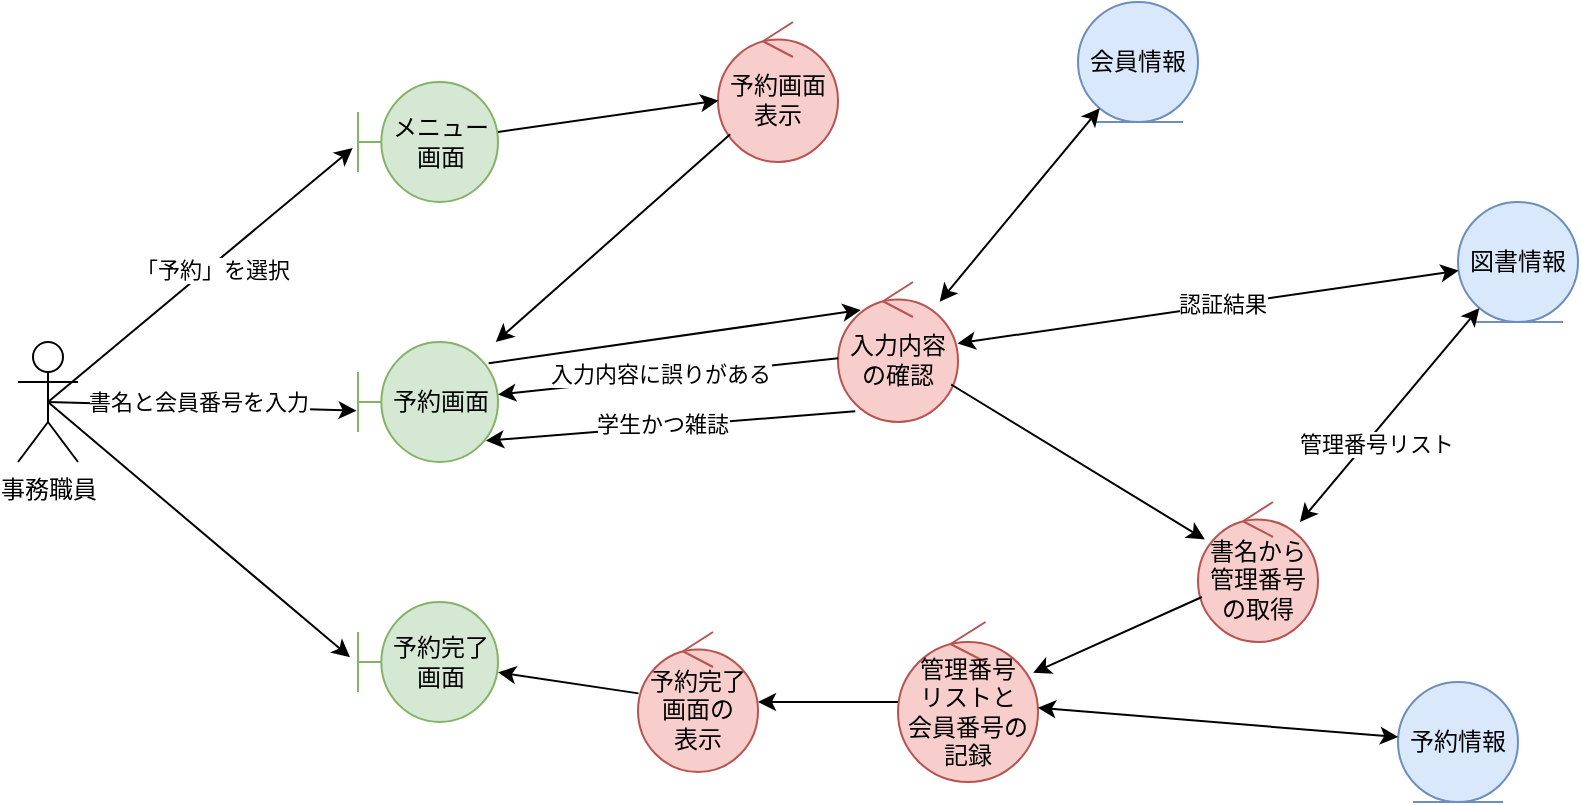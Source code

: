 <mxfile>
    <diagram name="ページ1" id="7qCAoNPdHg6Iw15WoQ4G">
        <mxGraphModel dx="370" dy="419" grid="1" gridSize="10" guides="1" tooltips="1" connect="1" arrows="1" fold="1" page="1" pageScale="1" pageWidth="1600" pageHeight="1200" math="0" shadow="0">
            <root>
                <mxCell id="0"/>
                <mxCell id="1" parent="0"/>
                <mxCell id="9KarxLcBfVKdfETgZZcN-1" value="事務職員" style="shape=umlActor;verticalLabelPosition=bottom;verticalAlign=top;html=1;" parent="1" vertex="1">
                    <mxGeometry x="110" y="570" width="30" height="60" as="geometry"/>
                </mxCell>
                <mxCell id="9KarxLcBfVKdfETgZZcN-2" value="メニュー&lt;br&gt;画面" style="shape=umlBoundary;whiteSpace=wrap;html=1;fillColor=#d5e8d4;strokeColor=#82b366;" parent="1" vertex="1">
                    <mxGeometry x="280" y="440" width="70" height="60" as="geometry"/>
                </mxCell>
                <mxCell id="9KarxLcBfVKdfETgZZcN-3" value="予約画面" style="shape=umlBoundary;whiteSpace=wrap;html=1;fillColor=#d5e8d4;strokeColor=#82b366;" parent="1" vertex="1">
                    <mxGeometry x="280" y="570" width="70" height="60" as="geometry"/>
                </mxCell>
                <mxCell id="9KarxLcBfVKdfETgZZcN-4" value="予約完了画面" style="shape=umlBoundary;whiteSpace=wrap;html=1;fillColor=#d5e8d4;strokeColor=#82b366;" parent="1" vertex="1">
                    <mxGeometry x="280" y="700" width="70" height="60" as="geometry"/>
                </mxCell>
                <mxCell id="9KarxLcBfVKdfETgZZcN-5" value="予約画面&lt;br&gt;表示" style="ellipse;shape=umlControl;whiteSpace=wrap;html=1;fillColor=#f8cecc;strokeColor=#b85450;" parent="1" vertex="1">
                    <mxGeometry x="460" y="410" width="60" height="70" as="geometry"/>
                </mxCell>
                <mxCell id="9KarxLcBfVKdfETgZZcN-7" value="入力内容の確認" style="ellipse;shape=umlControl;whiteSpace=wrap;html=1;fillColor=#f8cecc;strokeColor=#b85450;" parent="1" vertex="1">
                    <mxGeometry x="520" y="540" width="60" height="70" as="geometry"/>
                </mxCell>
                <mxCell id="9KarxLcBfVKdfETgZZcN-8" value="書名から管理番号の取得" style="ellipse;shape=umlControl;whiteSpace=wrap;html=1;fillColor=#f8cecc;strokeColor=#b85450;" parent="1" vertex="1">
                    <mxGeometry x="700" y="650" width="60" height="70" as="geometry"/>
                </mxCell>
                <mxCell id="9KarxLcBfVKdfETgZZcN-9" value="管理番号&lt;br&gt;リストと&lt;br&gt;会員番号の記録" style="ellipse;shape=umlControl;whiteSpace=wrap;html=1;fillColor=#f8cecc;strokeColor=#b85450;" parent="1" vertex="1">
                    <mxGeometry x="550" y="710" width="70" height="80" as="geometry"/>
                </mxCell>
                <mxCell id="9KarxLcBfVKdfETgZZcN-10" value="会員情報" style="ellipse;shape=umlEntity;whiteSpace=wrap;html=1;fillColor=#dae8fc;strokeColor=#6c8ebf;" parent="1" vertex="1">
                    <mxGeometry x="640" y="400" width="60" height="60" as="geometry"/>
                </mxCell>
                <mxCell id="9KarxLcBfVKdfETgZZcN-11" value="予約情報" style="ellipse;shape=umlEntity;whiteSpace=wrap;html=1;fillColor=#dae8fc;strokeColor=#6c8ebf;" parent="1" vertex="1">
                    <mxGeometry x="800" y="740" width="60" height="60" as="geometry"/>
                </mxCell>
                <mxCell id="9KarxLcBfVKdfETgZZcN-12" value="図書情報" style="ellipse;shape=umlEntity;whiteSpace=wrap;html=1;fillColor=#dae8fc;strokeColor=#6c8ebf;" parent="1" vertex="1">
                    <mxGeometry x="830" y="500" width="60" height="60" as="geometry"/>
                </mxCell>
                <mxCell id="9KarxLcBfVKdfETgZZcN-13" value="" style="endArrow=classic;html=1;rounded=0;exitX=0.5;exitY=0.5;exitDx=0;exitDy=0;exitPerimeter=0;entryX=-0.038;entryY=0.55;entryDx=0;entryDy=0;entryPerimeter=0;" parent="1" source="9KarxLcBfVKdfETgZZcN-1" target="9KarxLcBfVKdfETgZZcN-2" edge="1">
                    <mxGeometry width="50" height="50" relative="1" as="geometry">
                        <mxPoint x="270" y="630" as="sourcePoint"/>
                        <mxPoint x="320" y="580" as="targetPoint"/>
                    </mxGeometry>
                </mxCell>
                <mxCell id="Ngilx8ORFBqQt-E-GoSB-1" value="「予約」を選択" style="edgeLabel;html=1;align=center;verticalAlign=middle;resizable=0;points=[];" parent="9KarxLcBfVKdfETgZZcN-13" vertex="1" connectable="0">
                    <mxGeometry x="0.057" y="-1" relative="1" as="geometry">
                        <mxPoint as="offset"/>
                    </mxGeometry>
                </mxCell>
                <mxCell id="9KarxLcBfVKdfETgZZcN-14" value="" style="endArrow=classic;html=1;rounded=0;exitX=0.5;exitY=0.5;exitDx=0;exitDy=0;exitPerimeter=0;entryX=-0.01;entryY=0.572;entryDx=0;entryDy=0;entryPerimeter=0;align=left;verticalAlign=top;" parent="1" source="9KarxLcBfVKdfETgZZcN-1" target="9KarxLcBfVKdfETgZZcN-3" edge="1">
                    <mxGeometry width="50" height="50" relative="1" as="geometry">
                        <mxPoint x="250" y="717" as="sourcePoint"/>
                        <mxPoint x="322" y="600" as="targetPoint"/>
                    </mxGeometry>
                </mxCell>
                <mxCell id="Ngilx8ORFBqQt-E-GoSB-2" value="書名と会員番号を入力" style="edgeLabel;html=1;align=center;verticalAlign=middle;resizable=0;points=[];" parent="9KarxLcBfVKdfETgZZcN-14" vertex="1" connectable="0">
                    <mxGeometry x="0.415" y="4" relative="1" as="geometry">
                        <mxPoint x="-34" y="1" as="offset"/>
                    </mxGeometry>
                </mxCell>
                <mxCell id="9KarxLcBfVKdfETgZZcN-15" value="" style="endArrow=classic;html=1;rounded=0;exitX=0.5;exitY=0.5;exitDx=0;exitDy=0;exitPerimeter=0;entryX=-0.057;entryY=0.461;entryDx=0;entryDy=0;entryPerimeter=0;" parent="1" source="9KarxLcBfVKdfETgZZcN-1" target="9KarxLcBfVKdfETgZZcN-4" edge="1">
                    <mxGeometry width="50" height="50" relative="1" as="geometry">
                        <mxPoint x="250" y="660" as="sourcePoint"/>
                        <mxPoint x="324" y="674" as="targetPoint"/>
                    </mxGeometry>
                </mxCell>
                <mxCell id="9KarxLcBfVKdfETgZZcN-16" value="" style="endArrow=classic;html=1;rounded=0;" parent="1" source="9KarxLcBfVKdfETgZZcN-2" target="9KarxLcBfVKdfETgZZcN-5" edge="1">
                    <mxGeometry width="50" height="50" relative="1" as="geometry">
                        <mxPoint x="360" y="620" as="sourcePoint"/>
                        <mxPoint x="410" y="570" as="targetPoint"/>
                    </mxGeometry>
                </mxCell>
                <mxCell id="9KarxLcBfVKdfETgZZcN-17" value="" style="endArrow=classic;html=1;rounded=0;" parent="1" source="9KarxLcBfVKdfETgZZcN-5" target="9KarxLcBfVKdfETgZZcN-3" edge="1">
                    <mxGeometry width="50" height="50" relative="1" as="geometry">
                        <mxPoint x="360" y="620" as="sourcePoint"/>
                        <mxPoint x="410" y="570" as="targetPoint"/>
                    </mxGeometry>
                </mxCell>
                <mxCell id="9KarxLcBfVKdfETgZZcN-18" value="" style="endArrow=classic;html=1;rounded=0;exitX=0.933;exitY=0.178;exitDx=0;exitDy=0;exitPerimeter=0;entryX=0.189;entryY=0.2;entryDx=0;entryDy=0;entryPerimeter=0;" parent="1" source="9KarxLcBfVKdfETgZZcN-3" target="9KarxLcBfVKdfETgZZcN-7" edge="1">
                    <mxGeometry width="50" height="50" relative="1" as="geometry">
                        <mxPoint x="360" y="620" as="sourcePoint"/>
                        <mxPoint x="410" y="570" as="targetPoint"/>
                    </mxGeometry>
                </mxCell>
                <mxCell id="9KarxLcBfVKdfETgZZcN-19" value="" style="endArrow=classic;html=1;rounded=0;" parent="1" source="9KarxLcBfVKdfETgZZcN-7" target="9KarxLcBfVKdfETgZZcN-8" edge="1">
                    <mxGeometry width="50" height="50" relative="1" as="geometry">
                        <mxPoint x="530" y="700" as="sourcePoint"/>
                        <mxPoint x="580" y="650" as="targetPoint"/>
                    </mxGeometry>
                </mxCell>
                <mxCell id="9KarxLcBfVKdfETgZZcN-20" value="" style="endArrow=classic;startArrow=classic;html=1;rounded=0;" parent="1" source="9KarxLcBfVKdfETgZZcN-7" target="9KarxLcBfVKdfETgZZcN-10" edge="1">
                    <mxGeometry width="50" height="50" relative="1" as="geometry">
                        <mxPoint x="720" y="670" as="sourcePoint"/>
                        <mxPoint x="770" y="620" as="targetPoint"/>
                    </mxGeometry>
                </mxCell>
                <mxCell id="9KarxLcBfVKdfETgZZcN-21" value="" style="endArrow=classic;startArrow=classic;html=1;rounded=0;" parent="1" source="9KarxLcBfVKdfETgZZcN-7" target="9KarxLcBfVKdfETgZZcN-12" edge="1">
                    <mxGeometry width="50" height="50" relative="1" as="geometry">
                        <mxPoint x="720" y="670" as="sourcePoint"/>
                        <mxPoint x="770" y="620" as="targetPoint"/>
                    </mxGeometry>
                </mxCell>
                <mxCell id="9KarxLcBfVKdfETgZZcN-36" value="認証結果" style="edgeLabel;html=1;align=center;verticalAlign=middle;resizable=0;points=[];" parent="9KarxLcBfVKdfETgZZcN-21" vertex="1" connectable="0">
                    <mxGeometry x="0.057" y="1" relative="1" as="geometry">
                        <mxPoint as="offset"/>
                    </mxGeometry>
                </mxCell>
                <mxCell id="9KarxLcBfVKdfETgZZcN-22" value="" style="endArrow=classic;startArrow=classic;html=1;rounded=0;" parent="1" source="9KarxLcBfVKdfETgZZcN-8" target="9KarxLcBfVKdfETgZZcN-12" edge="1">
                    <mxGeometry width="50" height="50" relative="1" as="geometry">
                        <mxPoint x="810" y="670" as="sourcePoint"/>
                        <mxPoint x="860" y="620" as="targetPoint"/>
                    </mxGeometry>
                </mxCell>
                <mxCell id="9KarxLcBfVKdfETgZZcN-37" value="管理番号リスト" style="edgeLabel;html=1;align=center;verticalAlign=middle;resizable=0;points=[];" parent="9KarxLcBfVKdfETgZZcN-22" vertex="1" connectable="0">
                    <mxGeometry x="-0.222" y="-4" relative="1" as="geometry">
                        <mxPoint as="offset"/>
                    </mxGeometry>
                </mxCell>
                <mxCell id="9KarxLcBfVKdfETgZZcN-23" value="" style="endArrow=classic;html=1;rounded=0;" parent="1" source="9KarxLcBfVKdfETgZZcN-8" target="9KarxLcBfVKdfETgZZcN-9" edge="1">
                    <mxGeometry width="50" height="50" relative="1" as="geometry">
                        <mxPoint x="780" y="760" as="sourcePoint"/>
                        <mxPoint x="830" y="710" as="targetPoint"/>
                    </mxGeometry>
                </mxCell>
                <mxCell id="9KarxLcBfVKdfETgZZcN-24" value="予約完了&lt;br&gt;画面の&lt;br&gt;表示" style="ellipse;shape=umlControl;whiteSpace=wrap;html=1;fillColor=#f8cecc;strokeColor=#b85450;" parent="1" vertex="1">
                    <mxGeometry x="420" y="715" width="60" height="70" as="geometry"/>
                </mxCell>
                <mxCell id="9KarxLcBfVKdfETgZZcN-25" value="" style="endArrow=classic;html=1;rounded=0;" parent="1" source="9KarxLcBfVKdfETgZZcN-9" target="9KarxLcBfVKdfETgZZcN-24" edge="1">
                    <mxGeometry width="50" height="50" relative="1" as="geometry">
                        <mxPoint x="670" y="880" as="sourcePoint"/>
                        <mxPoint x="720" y="830" as="targetPoint"/>
                    </mxGeometry>
                </mxCell>
                <mxCell id="9KarxLcBfVKdfETgZZcN-26" value="" style="endArrow=classic;startArrow=classic;html=1;rounded=0;" parent="1" source="9KarxLcBfVKdfETgZZcN-9" target="9KarxLcBfVKdfETgZZcN-11" edge="1">
                    <mxGeometry width="50" height="50" relative="1" as="geometry">
                        <mxPoint x="780" y="850" as="sourcePoint"/>
                        <mxPoint x="830" y="800" as="targetPoint"/>
                    </mxGeometry>
                </mxCell>
                <mxCell id="9KarxLcBfVKdfETgZZcN-27" value="" style="endArrow=classic;html=1;rounded=0;" parent="1" source="9KarxLcBfVKdfETgZZcN-24" target="9KarxLcBfVKdfETgZZcN-4" edge="1">
                    <mxGeometry width="50" height="50" relative="1" as="geometry">
                        <mxPoint x="350" y="920" as="sourcePoint"/>
                        <mxPoint x="400" y="870" as="targetPoint"/>
                    </mxGeometry>
                </mxCell>
                <mxCell id="9KarxLcBfVKdfETgZZcN-29" value="" style="endArrow=classic;html=1;rounded=0;" parent="1" source="9KarxLcBfVKdfETgZZcN-7" target="9KarxLcBfVKdfETgZZcN-3" edge="1">
                    <mxGeometry width="50" height="50" relative="1" as="geometry">
                        <mxPoint x="350" y="620" as="sourcePoint"/>
                        <mxPoint x="400" y="570" as="targetPoint"/>
                    </mxGeometry>
                </mxCell>
                <mxCell id="9KarxLcBfVKdfETgZZcN-30" value="入力内容に誤りがある" style="edgeLabel;html=1;align=center;verticalAlign=middle;resizable=0;points=[];" parent="9KarxLcBfVKdfETgZZcN-29" vertex="1" connectable="0">
                    <mxGeometry x="0.045" y="-1" relative="1" as="geometry">
                        <mxPoint y="-1" as="offset"/>
                    </mxGeometry>
                </mxCell>
                <mxCell id="9KarxLcBfVKdfETgZZcN-32" value="" style="endArrow=classic;html=1;rounded=0;exitX=0.144;exitY=0.924;exitDx=0;exitDy=0;exitPerimeter=0;entryX=0.914;entryY=0.822;entryDx=0;entryDy=0;entryPerimeter=0;" parent="1" source="9KarxLcBfVKdfETgZZcN-7" target="9KarxLcBfVKdfETgZZcN-3" edge="1">
                    <mxGeometry width="50" height="50" relative="1" as="geometry">
                        <mxPoint x="535" y="650" as="sourcePoint"/>
                        <mxPoint x="360" y="671" as="targetPoint"/>
                    </mxGeometry>
                </mxCell>
                <mxCell id="9KarxLcBfVKdfETgZZcN-33" value="学生かつ雑誌" style="edgeLabel;html=1;align=center;verticalAlign=middle;resizable=0;points=[];" parent="9KarxLcBfVKdfETgZZcN-32" vertex="1" connectable="0">
                    <mxGeometry x="0.045" y="-1" relative="1" as="geometry">
                        <mxPoint y="-1" as="offset"/>
                    </mxGeometry>
                </mxCell>
            </root>
        </mxGraphModel>
    </diagram>
</mxfile>
